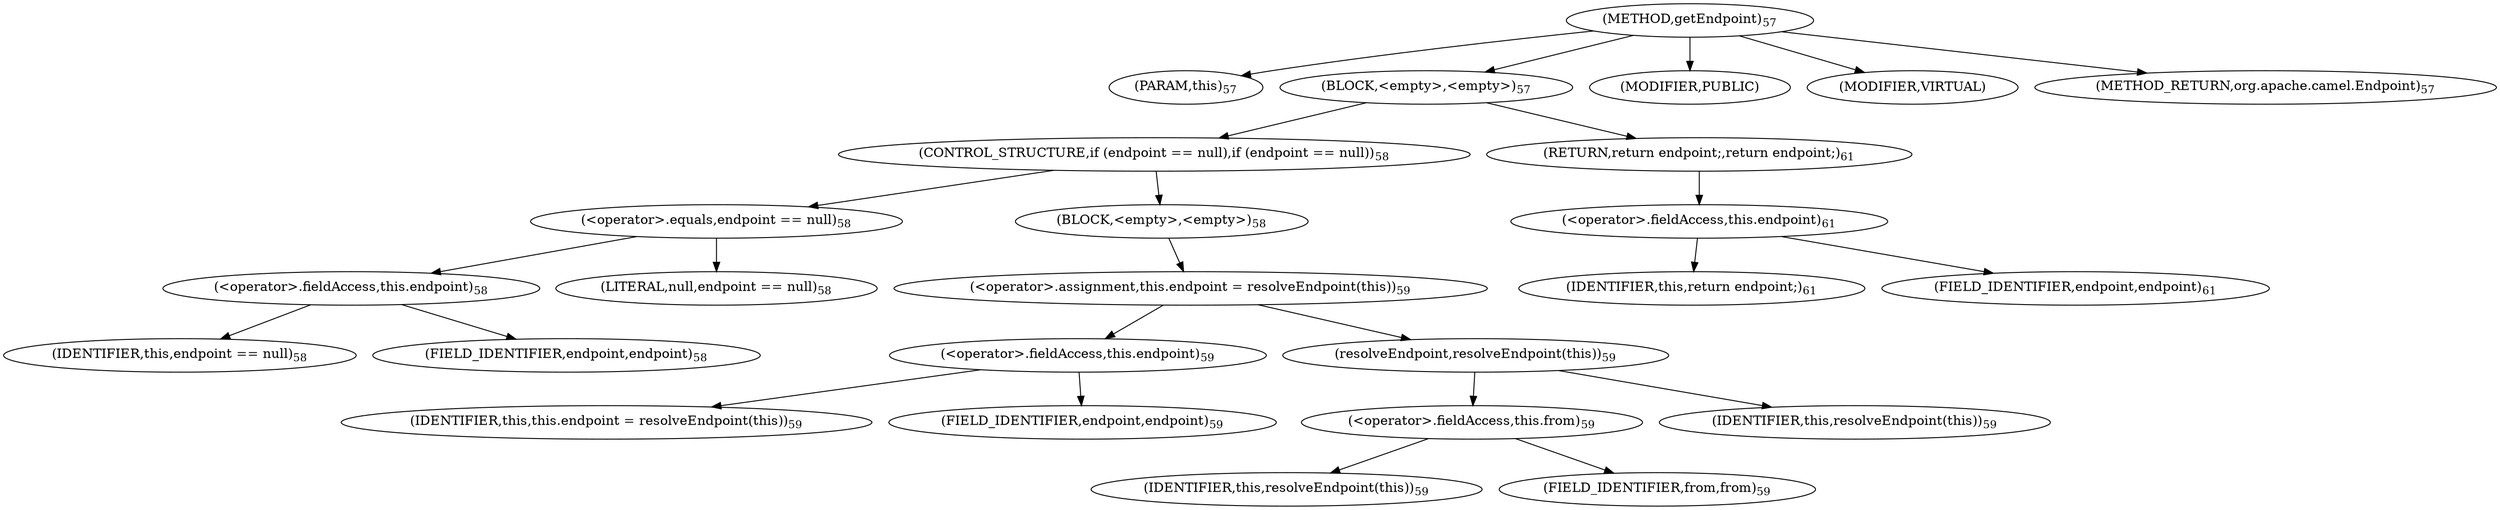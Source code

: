 digraph "getEndpoint" {  
"91" [label = <(METHOD,getEndpoint)<SUB>57</SUB>> ]
"8" [label = <(PARAM,this)<SUB>57</SUB>> ]
"92" [label = <(BLOCK,&lt;empty&gt;,&lt;empty&gt;)<SUB>57</SUB>> ]
"93" [label = <(CONTROL_STRUCTURE,if (endpoint == null),if (endpoint == null))<SUB>58</SUB>> ]
"94" [label = <(&lt;operator&gt;.equals,endpoint == null)<SUB>58</SUB>> ]
"95" [label = <(&lt;operator&gt;.fieldAccess,this.endpoint)<SUB>58</SUB>> ]
"96" [label = <(IDENTIFIER,this,endpoint == null)<SUB>58</SUB>> ]
"97" [label = <(FIELD_IDENTIFIER,endpoint,endpoint)<SUB>58</SUB>> ]
"98" [label = <(LITERAL,null,endpoint == null)<SUB>58</SUB>> ]
"99" [label = <(BLOCK,&lt;empty&gt;,&lt;empty&gt;)<SUB>58</SUB>> ]
"100" [label = <(&lt;operator&gt;.assignment,this.endpoint = resolveEndpoint(this))<SUB>59</SUB>> ]
"101" [label = <(&lt;operator&gt;.fieldAccess,this.endpoint)<SUB>59</SUB>> ]
"102" [label = <(IDENTIFIER,this,this.endpoint = resolveEndpoint(this))<SUB>59</SUB>> ]
"103" [label = <(FIELD_IDENTIFIER,endpoint,endpoint)<SUB>59</SUB>> ]
"104" [label = <(resolveEndpoint,resolveEndpoint(this))<SUB>59</SUB>> ]
"105" [label = <(&lt;operator&gt;.fieldAccess,this.from)<SUB>59</SUB>> ]
"106" [label = <(IDENTIFIER,this,resolveEndpoint(this))<SUB>59</SUB>> ]
"107" [label = <(FIELD_IDENTIFIER,from,from)<SUB>59</SUB>> ]
"7" [label = <(IDENTIFIER,this,resolveEndpoint(this))<SUB>59</SUB>> ]
"108" [label = <(RETURN,return endpoint;,return endpoint;)<SUB>61</SUB>> ]
"109" [label = <(&lt;operator&gt;.fieldAccess,this.endpoint)<SUB>61</SUB>> ]
"110" [label = <(IDENTIFIER,this,return endpoint;)<SUB>61</SUB>> ]
"111" [label = <(FIELD_IDENTIFIER,endpoint,endpoint)<SUB>61</SUB>> ]
"112" [label = <(MODIFIER,PUBLIC)> ]
"113" [label = <(MODIFIER,VIRTUAL)> ]
"114" [label = <(METHOD_RETURN,org.apache.camel.Endpoint)<SUB>57</SUB>> ]
  "91" -> "8" 
  "91" -> "92" 
  "91" -> "112" 
  "91" -> "113" 
  "91" -> "114" 
  "92" -> "93" 
  "92" -> "108" 
  "93" -> "94" 
  "93" -> "99" 
  "94" -> "95" 
  "94" -> "98" 
  "95" -> "96" 
  "95" -> "97" 
  "99" -> "100" 
  "100" -> "101" 
  "100" -> "104" 
  "101" -> "102" 
  "101" -> "103" 
  "104" -> "105" 
  "104" -> "7" 
  "105" -> "106" 
  "105" -> "107" 
  "108" -> "109" 
  "109" -> "110" 
  "109" -> "111" 
}
